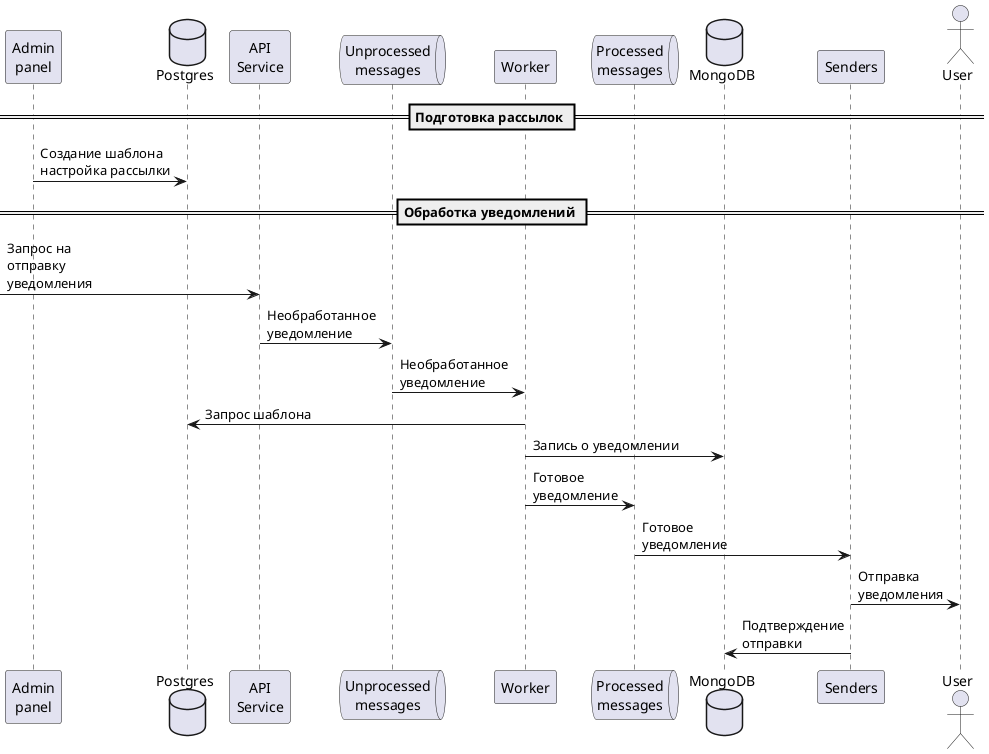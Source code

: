 @startuml

participant admin as "Admin\npanel"
database pg_notice as "Postgres"
participant api as "API\nService"
queue unprocessed as "Unprocessed\nmessages"
participant worker as "Worker"
queue processed as "Processed\nmessages"
database mongo as "MongoDB"
participant senders as "Senders"
actor user as "User"

== Подготовка рассылок ==
admin -> pg_notice : Создание шаблона\nнастройка рассылки

== Обработка уведомлений ==
[-> api : Запрос на\nотправку\nуведомления
api -> unprocessed : Необработанное\nуведомление
unprocessed -> worker: Необработанное\nуведомление
worker -> pg_notice : Запрос шаблона
worker -> mongo : Запись о уведомлении
worker -> processed : Готовое\nуведомление
processed -> senders : Готовое\nуведомление
senders -> user : Отправка\nуведомления
senders -> mongo : Подтверждение\nотправки
@enduml
